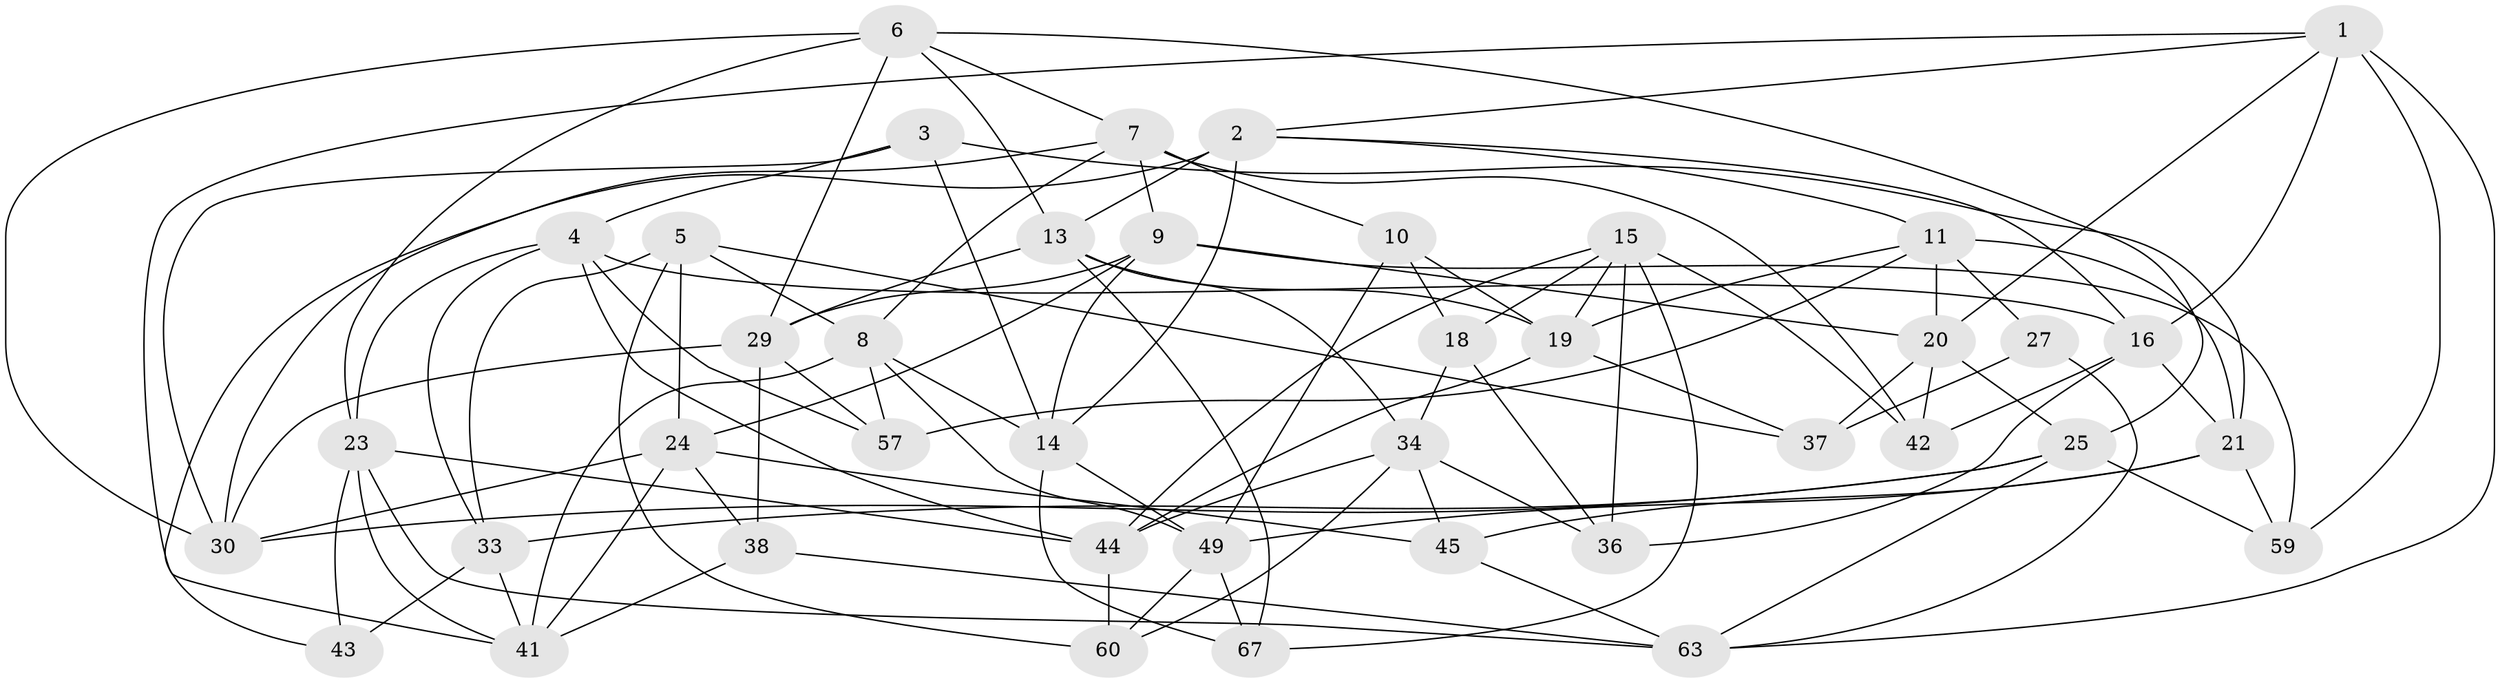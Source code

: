 // Generated by graph-tools (version 1.1) at 2025/52/02/27/25 19:52:33]
// undirected, 41 vertices, 107 edges
graph export_dot {
graph [start="1"]
  node [color=gray90,style=filled];
  1 [super="+26"];
  2 [super="+46"];
  3;
  4 [super="+12"];
  5 [super="+65"];
  6 [super="+22"];
  7 [super="+31"];
  8 [super="+64"];
  9 [super="+48"];
  10;
  11 [super="+32"];
  13 [super="+28"];
  14 [super="+61"];
  15 [super="+17"];
  16 [super="+52"];
  18;
  19 [super="+54"];
  20 [super="+40"];
  21 [super="+35"];
  23 [super="+53"];
  24 [super="+51"];
  25 [super="+47"];
  27;
  29 [super="+58"];
  30 [super="+68"];
  33 [super="+39"];
  34 [super="+50"];
  36;
  37 [super="+56"];
  38;
  41 [super="+69"];
  42;
  43;
  44 [super="+55"];
  45;
  49 [super="+62"];
  57;
  59;
  60;
  63 [super="+66"];
  67;
  1 -- 59;
  1 -- 20;
  1 -- 2;
  1 -- 63;
  1 -- 16;
  1 -- 41;
  2 -- 11;
  2 -- 16;
  2 -- 43;
  2 -- 14;
  2 -- 13;
  3 -- 30;
  3 -- 4;
  3 -- 14;
  3 -- 21;
  4 -- 16;
  4 -- 44;
  4 -- 57;
  4 -- 33;
  4 -- 23;
  5 -- 37 [weight=2];
  5 -- 33;
  5 -- 8;
  5 -- 24;
  5 -- 60;
  6 -- 30;
  6 -- 29;
  6 -- 25;
  6 -- 23;
  6 -- 13;
  6 -- 7;
  7 -- 9;
  7 -- 10;
  7 -- 8;
  7 -- 42;
  7 -- 30;
  8 -- 49;
  8 -- 14;
  8 -- 57;
  8 -- 41;
  9 -- 24;
  9 -- 20;
  9 -- 59;
  9 -- 29;
  9 -- 14;
  10 -- 18;
  10 -- 49;
  10 -- 19;
  11 -- 27;
  11 -- 21;
  11 -- 19;
  11 -- 57;
  11 -- 20;
  13 -- 67;
  13 -- 19;
  13 -- 29;
  13 -- 34;
  14 -- 49;
  14 -- 67;
  15 -- 44;
  15 -- 67;
  15 -- 36;
  15 -- 42;
  15 -- 18;
  15 -- 19;
  16 -- 36;
  16 -- 42;
  16 -- 21;
  18 -- 36;
  18 -- 34;
  19 -- 37;
  19 -- 44;
  20 -- 37;
  20 -- 25;
  20 -- 42;
  21 -- 45;
  21 -- 59;
  21 -- 49;
  23 -- 63;
  23 -- 41;
  23 -- 43;
  23 -- 44;
  24 -- 45;
  24 -- 30;
  24 -- 41;
  24 -- 38;
  25 -- 63;
  25 -- 30;
  25 -- 33;
  25 -- 59;
  27 -- 37 [weight=2];
  27 -- 63;
  29 -- 38;
  29 -- 57;
  29 -- 30;
  33 -- 43 [weight=2];
  33 -- 41;
  34 -- 45;
  34 -- 36;
  34 -- 44;
  34 -- 60;
  38 -- 63;
  38 -- 41;
  44 -- 60;
  45 -- 63;
  49 -- 67;
  49 -- 60;
}
